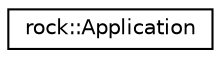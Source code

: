 digraph "类继承关系图"
{
 // LATEX_PDF_SIZE
  edge [fontname="Helvetica",fontsize="10",labelfontname="Helvetica",labelfontsize="10"];
  node [fontname="Helvetica",fontsize="10",shape=record];
  rankdir="LR";
  Node0 [label="rock::Application",height=0.2,width=0.4,color="black", fillcolor="white", style="filled",URL="$classrock_1_1Application.html",tooltip=" "];
}
